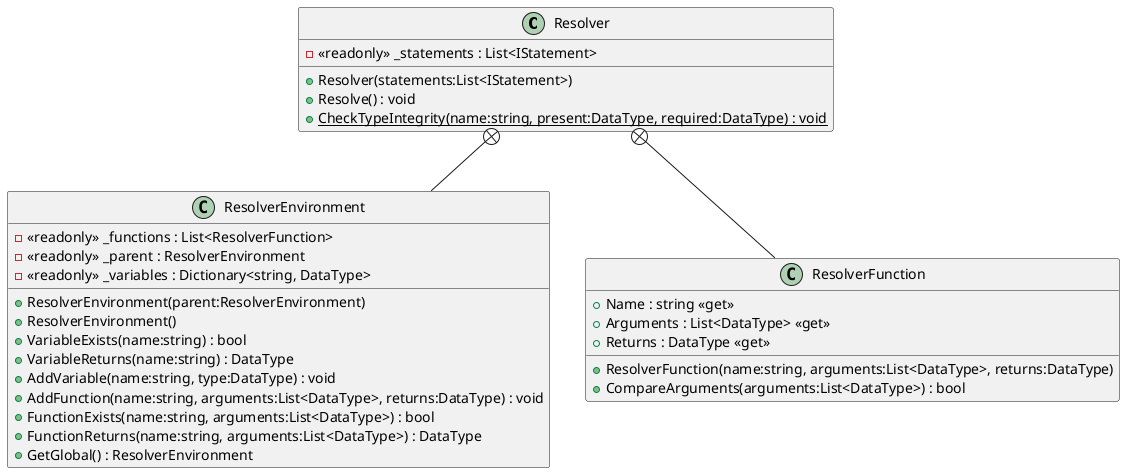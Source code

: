 @startuml
class Resolver {
    - <<readonly>> _statements : List<IStatement>
    + Resolver(statements:List<IStatement>)
    + Resolve() : void
    + {static} CheckTypeIntegrity(name:string, present:DataType, required:DataType) : void
}
class ResolverEnvironment {
    - <<readonly>> _functions : List<ResolverFunction>
    - <<readonly>> _parent : ResolverEnvironment
    - <<readonly>> _variables : Dictionary<string, DataType>
    + ResolverEnvironment(parent:ResolverEnvironment)
    + ResolverEnvironment()
    + VariableExists(name:string) : bool
    + VariableReturns(name:string) : DataType
    + AddVariable(name:string, type:DataType) : void
    + AddFunction(name:string, arguments:List<DataType>, returns:DataType) : void
    + FunctionExists(name:string, arguments:List<DataType>) : bool
    + FunctionReturns(name:string, arguments:List<DataType>) : DataType
    + GetGlobal() : ResolverEnvironment
}
class ResolverFunction {
    + ResolverFunction(name:string, arguments:List<DataType>, returns:DataType)
    + Name : string <<get>>
    + Arguments : List<DataType> <<get>>
    + Returns : DataType <<get>>
    + CompareArguments(arguments:List<DataType>) : bool
}
Resolver +-- ResolverEnvironment
Resolver +-- ResolverFunction
@enduml
